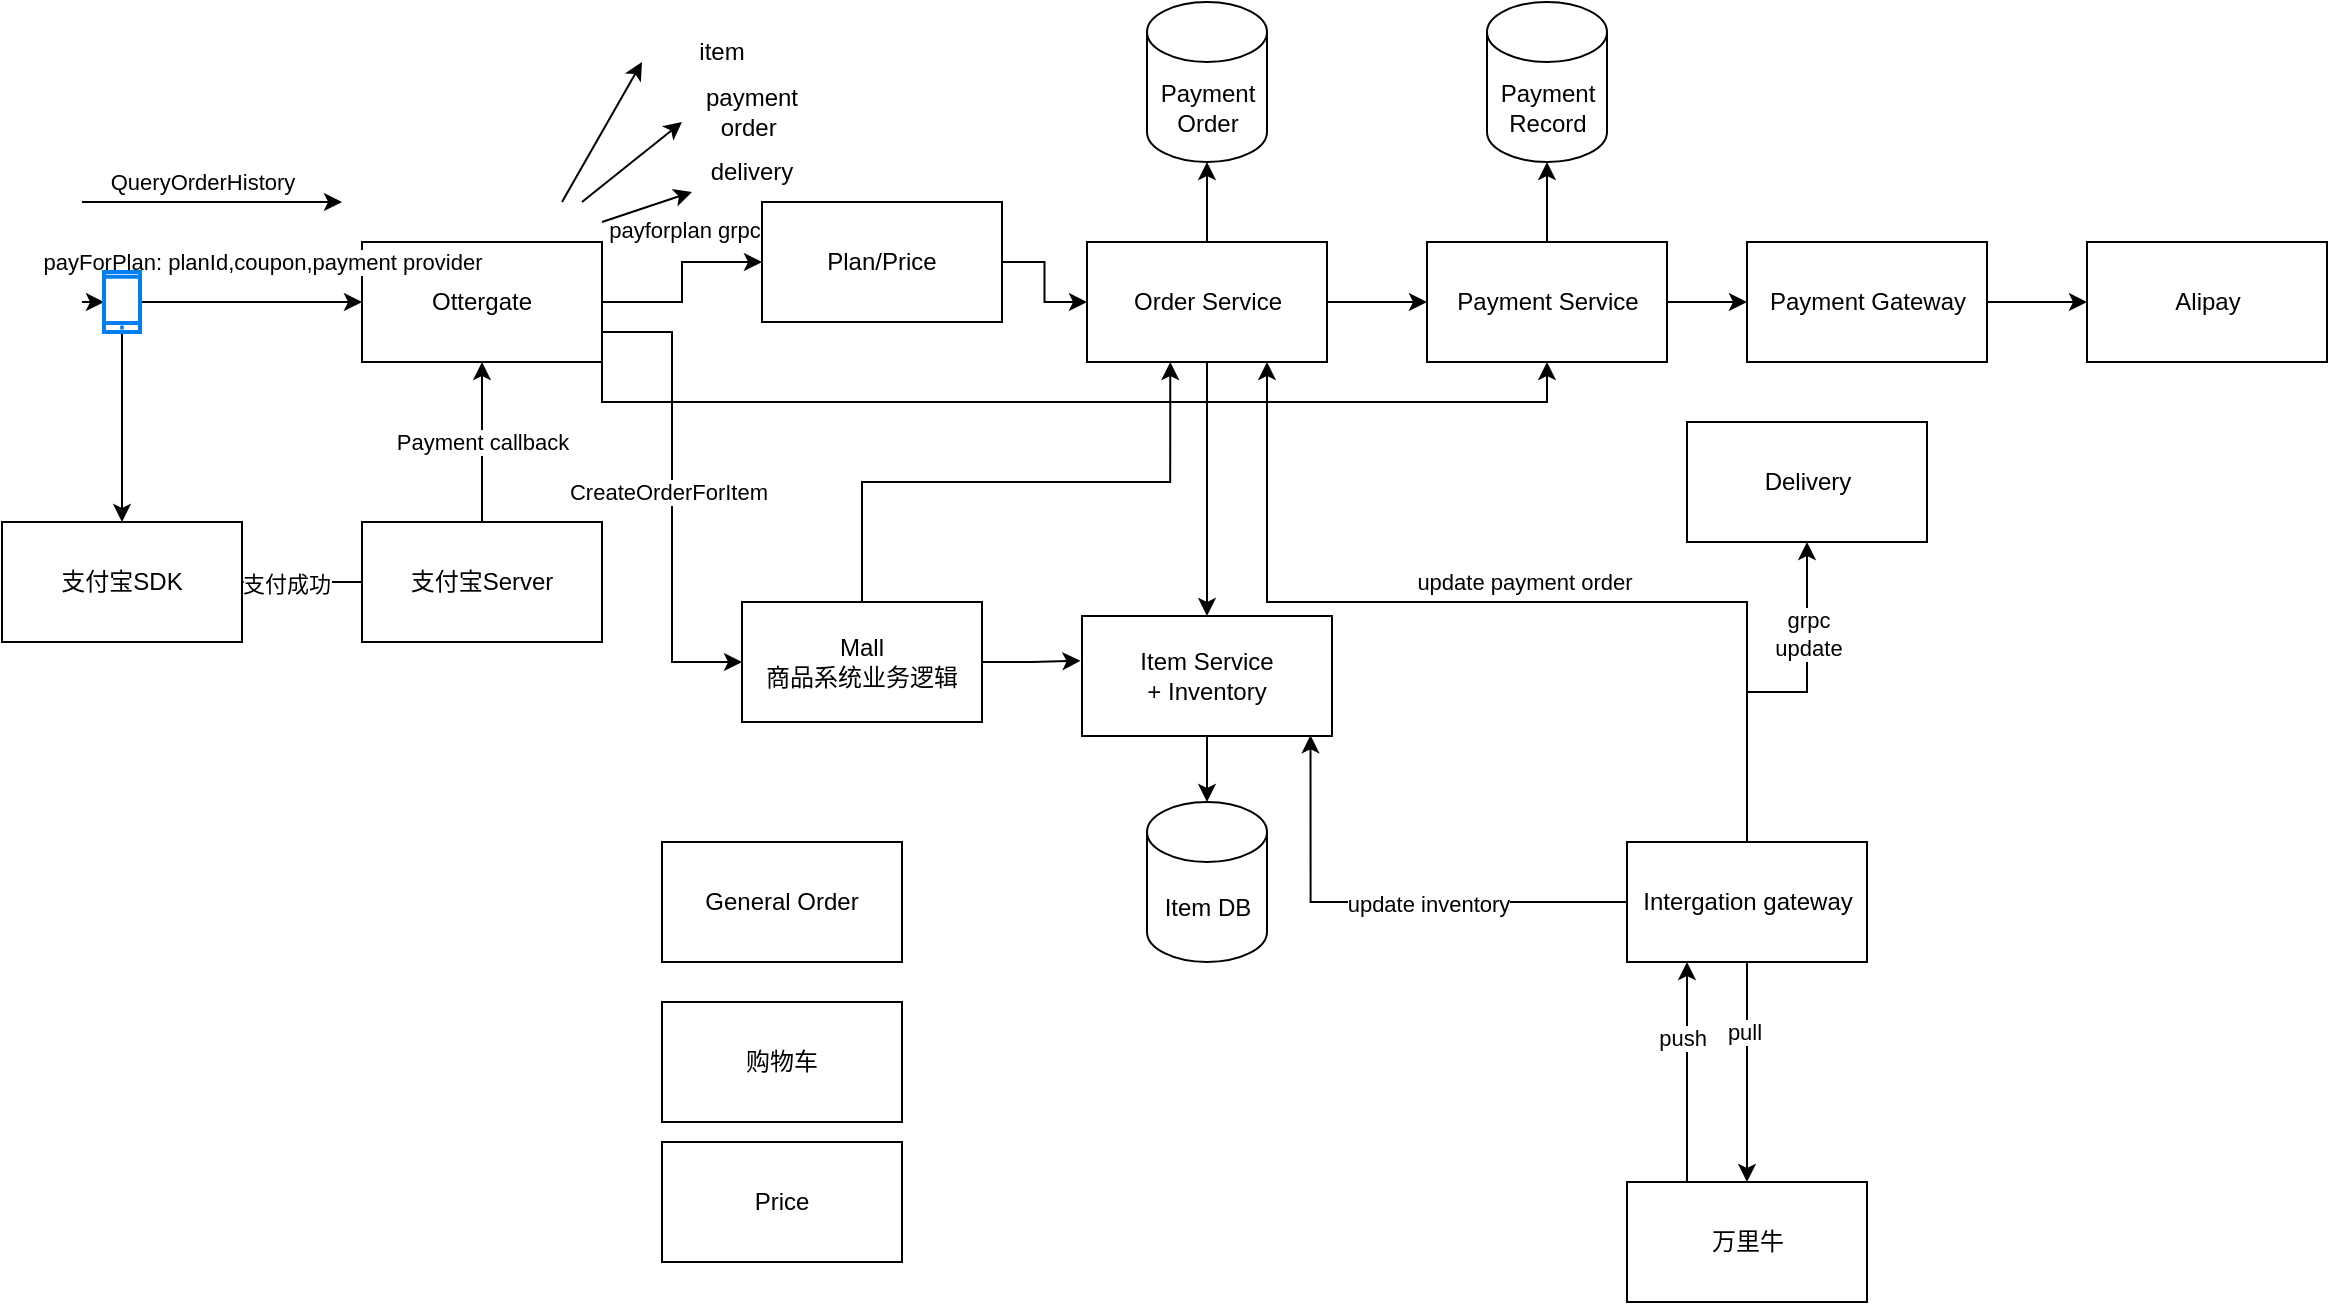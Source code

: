 <mxfile version="22.0.5" type="github">
  <diagram name="Page-1" id="daQMxPoLiWvEaAu8mH8G">
    <mxGraphModel dx="2020" dy="870" grid="1" gridSize="10" guides="1" tooltips="1" connect="1" arrows="1" fold="1" page="1" pageScale="1" pageWidth="850" pageHeight="1100" math="0" shadow="0">
      <root>
        <mxCell id="0" />
        <mxCell id="1" parent="0" />
        <mxCell id="7IKaTa6HvfbyAlti07tv-11" value="" style="edgeStyle=orthogonalEdgeStyle;rounded=0;orthogonalLoop=1;jettySize=auto;html=1;entryX=0;entryY=0.5;entryDx=0;entryDy=0;" edge="1" parent="1" source="7IKaTa6HvfbyAlti07tv-1" target="7IKaTa6HvfbyAlti07tv-67">
          <mxGeometry relative="1" as="geometry">
            <mxPoint x="410" y="190" as="targetPoint" />
          </mxGeometry>
        </mxCell>
        <mxCell id="7IKaTa6HvfbyAlti07tv-12" value="payforplan grpc" style="edgeLabel;html=1;align=center;verticalAlign=middle;resizable=0;points=[];" vertex="1" connectable="0" parent="7IKaTa6HvfbyAlti07tv-11">
          <mxGeometry x="0.102" y="-1" relative="1" as="geometry">
            <mxPoint y="-21" as="offset" />
          </mxGeometry>
        </mxCell>
        <mxCell id="7IKaTa6HvfbyAlti07tv-32" style="edgeStyle=orthogonalEdgeStyle;rounded=0;orthogonalLoop=1;jettySize=auto;html=1;exitX=1;exitY=0.75;exitDx=0;exitDy=0;entryX=0.5;entryY=1;entryDx=0;entryDy=0;" edge="1" parent="1" source="7IKaTa6HvfbyAlti07tv-1" target="7IKaTa6HvfbyAlti07tv-13">
          <mxGeometry relative="1" as="geometry">
            <Array as="points">
              <mxPoint x="320" y="250" />
              <mxPoint x="793" y="250" />
            </Array>
          </mxGeometry>
        </mxCell>
        <mxCell id="7IKaTa6HvfbyAlti07tv-34" style="edgeStyle=orthogonalEdgeStyle;rounded=0;orthogonalLoop=1;jettySize=auto;html=1;exitX=1;exitY=0.75;exitDx=0;exitDy=0;entryX=0;entryY=0.5;entryDx=0;entryDy=0;" edge="1" parent="1" source="7IKaTa6HvfbyAlti07tv-1" target="7IKaTa6HvfbyAlti07tv-66">
          <mxGeometry relative="1" as="geometry" />
        </mxCell>
        <mxCell id="7IKaTa6HvfbyAlti07tv-35" value="CreateOrderForItem" style="edgeLabel;html=1;align=center;verticalAlign=middle;resizable=0;points=[];" vertex="1" connectable="0" parent="7IKaTa6HvfbyAlti07tv-34">
          <mxGeometry x="-0.026" y="-2" relative="1" as="geometry">
            <mxPoint as="offset" />
          </mxGeometry>
        </mxCell>
        <mxCell id="7IKaTa6HvfbyAlti07tv-1" value="Ottergate" style="rounded=0;whiteSpace=wrap;html=1;" vertex="1" parent="1">
          <mxGeometry x="200" y="170" width="120" height="60" as="geometry" />
        </mxCell>
        <mxCell id="7IKaTa6HvfbyAlti07tv-2" value="" style="endArrow=classic;html=1;rounded=0;entryX=0;entryY=0.5;entryDx=0;entryDy=0;" edge="1" parent="1" source="7IKaTa6HvfbyAlti07tv-24" target="7IKaTa6HvfbyAlti07tv-1">
          <mxGeometry width="50" height="50" relative="1" as="geometry">
            <mxPoint x="60" y="200" as="sourcePoint" />
            <mxPoint x="110" y="200" as="targetPoint" />
          </mxGeometry>
        </mxCell>
        <mxCell id="7IKaTa6HvfbyAlti07tv-16" style="edgeStyle=orthogonalEdgeStyle;rounded=0;orthogonalLoop=1;jettySize=auto;html=1;exitX=1;exitY=0.5;exitDx=0;exitDy=0;" edge="1" parent="1" source="7IKaTa6HvfbyAlti07tv-10" target="7IKaTa6HvfbyAlti07tv-13">
          <mxGeometry relative="1" as="geometry" />
        </mxCell>
        <mxCell id="7IKaTa6HvfbyAlti07tv-36" style="edgeStyle=orthogonalEdgeStyle;rounded=0;orthogonalLoop=1;jettySize=auto;html=1;exitX=0.5;exitY=1;exitDx=0;exitDy=0;" edge="1" parent="1" source="7IKaTa6HvfbyAlti07tv-10" target="7IKaTa6HvfbyAlti07tv-33">
          <mxGeometry relative="1" as="geometry" />
        </mxCell>
        <mxCell id="7IKaTa6HvfbyAlti07tv-10" value="Order Service" style="whiteSpace=wrap;html=1;rounded=0;" vertex="1" parent="1">
          <mxGeometry x="562.5" y="170" width="120" height="60" as="geometry" />
        </mxCell>
        <mxCell id="7IKaTa6HvfbyAlti07tv-21" style="edgeStyle=orthogonalEdgeStyle;rounded=0;orthogonalLoop=1;jettySize=auto;html=1;exitX=1;exitY=0.5;exitDx=0;exitDy=0;entryX=0;entryY=0.5;entryDx=0;entryDy=0;" edge="1" parent="1" source="7IKaTa6HvfbyAlti07tv-13" target="7IKaTa6HvfbyAlti07tv-19">
          <mxGeometry relative="1" as="geometry" />
        </mxCell>
        <mxCell id="7IKaTa6HvfbyAlti07tv-13" value="Payment Service" style="whiteSpace=wrap;html=1;rounded=0;" vertex="1" parent="1">
          <mxGeometry x="732.5" y="170" width="120" height="60" as="geometry" />
        </mxCell>
        <mxCell id="7IKaTa6HvfbyAlti07tv-14" value="Payment&lt;br&gt;Order" style="shape=cylinder3;whiteSpace=wrap;html=1;boundedLbl=1;backgroundOutline=1;size=15;" vertex="1" parent="1">
          <mxGeometry x="592.5" y="50" width="60" height="80" as="geometry" />
        </mxCell>
        <mxCell id="7IKaTa6HvfbyAlti07tv-15" style="edgeStyle=orthogonalEdgeStyle;rounded=0;orthogonalLoop=1;jettySize=auto;html=1;exitX=0.5;exitY=0;exitDx=0;exitDy=0;entryX=0.5;entryY=1;entryDx=0;entryDy=0;entryPerimeter=0;" edge="1" parent="1" source="7IKaTa6HvfbyAlti07tv-10" target="7IKaTa6HvfbyAlti07tv-14">
          <mxGeometry relative="1" as="geometry" />
        </mxCell>
        <mxCell id="7IKaTa6HvfbyAlti07tv-17" value="Payment&lt;br&gt;Record" style="shape=cylinder3;whiteSpace=wrap;html=1;boundedLbl=1;backgroundOutline=1;size=15;" vertex="1" parent="1">
          <mxGeometry x="762.5" y="50" width="60" height="80" as="geometry" />
        </mxCell>
        <mxCell id="7IKaTa6HvfbyAlti07tv-18" style="edgeStyle=orthogonalEdgeStyle;rounded=0;orthogonalLoop=1;jettySize=auto;html=1;entryX=0.5;entryY=1;entryDx=0;entryDy=0;entryPerimeter=0;" edge="1" parent="1" source="7IKaTa6HvfbyAlti07tv-13" target="7IKaTa6HvfbyAlti07tv-17">
          <mxGeometry relative="1" as="geometry" />
        </mxCell>
        <mxCell id="7IKaTa6HvfbyAlti07tv-22" style="edgeStyle=orthogonalEdgeStyle;rounded=0;orthogonalLoop=1;jettySize=auto;html=1;exitX=1;exitY=0.5;exitDx=0;exitDy=0;entryX=0;entryY=0.5;entryDx=0;entryDy=0;" edge="1" parent="1" source="7IKaTa6HvfbyAlti07tv-19" target="7IKaTa6HvfbyAlti07tv-20">
          <mxGeometry relative="1" as="geometry" />
        </mxCell>
        <mxCell id="7IKaTa6HvfbyAlti07tv-19" value="Payment Gateway" style="whiteSpace=wrap;html=1;rounded=0;" vertex="1" parent="1">
          <mxGeometry x="892.5" y="170" width="120" height="60" as="geometry" />
        </mxCell>
        <mxCell id="7IKaTa6HvfbyAlti07tv-20" value="Alipay" style="whiteSpace=wrap;html=1;rounded=0;" vertex="1" parent="1">
          <mxGeometry x="1062.5" y="170" width="120" height="60" as="geometry" />
        </mxCell>
        <mxCell id="7IKaTa6HvfbyAlti07tv-23" value="Item DB" style="shape=cylinder3;whiteSpace=wrap;html=1;boundedLbl=1;backgroundOutline=1;size=15;" vertex="1" parent="1">
          <mxGeometry x="592.5" y="450" width="60" height="80" as="geometry" />
        </mxCell>
        <mxCell id="7IKaTa6HvfbyAlti07tv-26" style="edgeStyle=orthogonalEdgeStyle;rounded=0;orthogonalLoop=1;jettySize=auto;html=1;entryX=0.5;entryY=0;entryDx=0;entryDy=0;" edge="1" parent="1" source="7IKaTa6HvfbyAlti07tv-24" target="7IKaTa6HvfbyAlti07tv-25">
          <mxGeometry relative="1" as="geometry" />
        </mxCell>
        <mxCell id="7IKaTa6HvfbyAlti07tv-25" value="支付宝SDK" style="rounded=0;whiteSpace=wrap;html=1;" vertex="1" parent="1">
          <mxGeometry x="20" y="310" width="120" height="60" as="geometry" />
        </mxCell>
        <mxCell id="7IKaTa6HvfbyAlti07tv-28" style="edgeStyle=orthogonalEdgeStyle;rounded=0;orthogonalLoop=1;jettySize=auto;html=1;exitX=0;exitY=0.5;exitDx=0;exitDy=0;entryX=1;entryY=0.5;entryDx=0;entryDy=0;" edge="1" parent="1" source="7IKaTa6HvfbyAlti07tv-27" target="7IKaTa6HvfbyAlti07tv-25">
          <mxGeometry relative="1" as="geometry" />
        </mxCell>
        <mxCell id="7IKaTa6HvfbyAlti07tv-29" value="支付成功" style="edgeLabel;html=1;align=center;verticalAlign=middle;resizable=0;points=[];" vertex="1" connectable="0" parent="7IKaTa6HvfbyAlti07tv-28">
          <mxGeometry x="0.279" y="1" relative="1" as="geometry">
            <mxPoint as="offset" />
          </mxGeometry>
        </mxCell>
        <mxCell id="7IKaTa6HvfbyAlti07tv-30" style="edgeStyle=orthogonalEdgeStyle;rounded=0;orthogonalLoop=1;jettySize=auto;html=1;exitX=0.5;exitY=0;exitDx=0;exitDy=0;entryX=0.5;entryY=1;entryDx=0;entryDy=0;" edge="1" parent="1" source="7IKaTa6HvfbyAlti07tv-27" target="7IKaTa6HvfbyAlti07tv-1">
          <mxGeometry relative="1" as="geometry" />
        </mxCell>
        <mxCell id="7IKaTa6HvfbyAlti07tv-31" value="Payment callback" style="edgeLabel;html=1;align=center;verticalAlign=middle;resizable=0;points=[];" vertex="1" connectable="0" parent="7IKaTa6HvfbyAlti07tv-30">
          <mxGeometry x="-0.3" y="-1" relative="1" as="geometry">
            <mxPoint x="-1" y="-12" as="offset" />
          </mxGeometry>
        </mxCell>
        <mxCell id="7IKaTa6HvfbyAlti07tv-27" value="支付宝Server" style="rounded=0;whiteSpace=wrap;html=1;" vertex="1" parent="1">
          <mxGeometry x="200" y="310" width="120" height="60" as="geometry" />
        </mxCell>
        <mxCell id="7IKaTa6HvfbyAlti07tv-33" value="Item Service&lt;br&gt;+ Inventory" style="rounded=0;whiteSpace=wrap;html=1;" vertex="1" parent="1">
          <mxGeometry x="560" y="357" width="125" height="60" as="geometry" />
        </mxCell>
        <mxCell id="7IKaTa6HvfbyAlti07tv-38" value="" style="endArrow=classic;html=1;rounded=0;" edge="1" parent="1">
          <mxGeometry width="50" height="50" relative="1" as="geometry">
            <mxPoint x="60" y="150" as="sourcePoint" />
            <mxPoint x="190" y="150" as="targetPoint" />
          </mxGeometry>
        </mxCell>
        <mxCell id="7IKaTa6HvfbyAlti07tv-39" value="QueryOrderHistory" style="edgeLabel;html=1;align=center;verticalAlign=middle;resizable=0;points=[];" vertex="1" connectable="0" parent="7IKaTa6HvfbyAlti07tv-38">
          <mxGeometry x="-0.387" y="-1" relative="1" as="geometry">
            <mxPoint x="20" y="-11" as="offset" />
          </mxGeometry>
        </mxCell>
        <mxCell id="7IKaTa6HvfbyAlti07tv-40" value="" style="endArrow=classic;html=1;rounded=0;" edge="1" parent="1">
          <mxGeometry width="50" height="50" relative="1" as="geometry">
            <mxPoint x="310" y="150" as="sourcePoint" />
            <mxPoint x="360" y="110" as="targetPoint" />
          </mxGeometry>
        </mxCell>
        <mxCell id="7IKaTa6HvfbyAlti07tv-41" value="" style="endArrow=classic;html=1;rounded=0;" edge="1" parent="1" target="7IKaTa6HvfbyAlti07tv-43">
          <mxGeometry width="50" height="50" relative="1" as="geometry">
            <mxPoint x="320" y="160" as="sourcePoint" />
            <mxPoint x="370" y="150" as="targetPoint" />
          </mxGeometry>
        </mxCell>
        <mxCell id="7IKaTa6HvfbyAlti07tv-42" value="payment order&amp;nbsp;" style="text;html=1;strokeColor=none;fillColor=none;align=center;verticalAlign=middle;whiteSpace=wrap;rounded=0;" vertex="1" parent="1">
          <mxGeometry x="365" y="90" width="60" height="30" as="geometry" />
        </mxCell>
        <mxCell id="7IKaTa6HvfbyAlti07tv-43" value="delivery" style="text;html=1;strokeColor=none;fillColor=none;align=center;verticalAlign=middle;whiteSpace=wrap;rounded=0;" vertex="1" parent="1">
          <mxGeometry x="365" y="120" width="60" height="30" as="geometry" />
        </mxCell>
        <mxCell id="7IKaTa6HvfbyAlti07tv-44" value="" style="endArrow=classic;html=1;rounded=0;" edge="1" parent="1">
          <mxGeometry width="50" height="50" relative="1" as="geometry">
            <mxPoint x="300" y="150" as="sourcePoint" />
            <mxPoint x="340" y="80" as="targetPoint" />
          </mxGeometry>
        </mxCell>
        <mxCell id="7IKaTa6HvfbyAlti07tv-45" value="item" style="text;html=1;strokeColor=none;fillColor=none;align=center;verticalAlign=middle;whiteSpace=wrap;rounded=0;" vertex="1" parent="1">
          <mxGeometry x="350" y="60" width="60" height="30" as="geometry" />
        </mxCell>
        <mxCell id="7IKaTa6HvfbyAlti07tv-50" style="edgeStyle=orthogonalEdgeStyle;rounded=0;orthogonalLoop=1;jettySize=auto;html=1;exitX=0.5;exitY=1;exitDx=0;exitDy=0;entryX=0.5;entryY=0;entryDx=0;entryDy=0;" edge="1" parent="1" source="7IKaTa6HvfbyAlti07tv-46" target="7IKaTa6HvfbyAlti07tv-48">
          <mxGeometry relative="1" as="geometry" />
        </mxCell>
        <mxCell id="7IKaTa6HvfbyAlti07tv-51" value="pull" style="edgeLabel;html=1;align=center;verticalAlign=middle;resizable=0;points=[];" vertex="1" connectable="0" parent="7IKaTa6HvfbyAlti07tv-50">
          <mxGeometry x="-0.368" y="-2" relative="1" as="geometry">
            <mxPoint as="offset" />
          </mxGeometry>
        </mxCell>
        <mxCell id="7IKaTa6HvfbyAlti07tv-52" style="edgeStyle=orthogonalEdgeStyle;rounded=0;orthogonalLoop=1;jettySize=auto;html=1;exitX=0.5;exitY=0;exitDx=0;exitDy=0;entryX=0.75;entryY=1;entryDx=0;entryDy=0;" edge="1" parent="1" source="7IKaTa6HvfbyAlti07tv-46" target="7IKaTa6HvfbyAlti07tv-10">
          <mxGeometry relative="1" as="geometry" />
        </mxCell>
        <mxCell id="7IKaTa6HvfbyAlti07tv-53" value="update payment order" style="edgeLabel;html=1;align=center;verticalAlign=middle;resizable=0;points=[];" vertex="1" connectable="0" parent="7IKaTa6HvfbyAlti07tv-52">
          <mxGeometry x="-0.035" y="1" relative="1" as="geometry">
            <mxPoint y="-11" as="offset" />
          </mxGeometry>
        </mxCell>
        <mxCell id="7IKaTa6HvfbyAlti07tv-55" style="edgeStyle=orthogonalEdgeStyle;rounded=0;orthogonalLoop=1;jettySize=auto;html=1;exitX=0.5;exitY=0;exitDx=0;exitDy=0;" edge="1" parent="1" source="7IKaTa6HvfbyAlti07tv-46" target="7IKaTa6HvfbyAlti07tv-54">
          <mxGeometry relative="1" as="geometry" />
        </mxCell>
        <mxCell id="7IKaTa6HvfbyAlti07tv-62" value="grpc&lt;br&gt;update" style="edgeLabel;html=1;align=center;verticalAlign=middle;resizable=0;points=[];" vertex="1" connectable="0" parent="7IKaTa6HvfbyAlti07tv-55">
          <mxGeometry x="0.488" relative="1" as="geometry">
            <mxPoint as="offset" />
          </mxGeometry>
        </mxCell>
        <mxCell id="7IKaTa6HvfbyAlti07tv-46" value="Intergation gateway" style="rounded=0;whiteSpace=wrap;html=1;" vertex="1" parent="1">
          <mxGeometry x="832.5" y="470" width="120" height="60" as="geometry" />
        </mxCell>
        <mxCell id="7IKaTa6HvfbyAlti07tv-47" value="" style="shape=image;html=1;verticalAlign=top;verticalLabelPosition=bottom;labelBackgroundColor=#ffffff;imageAspect=0;aspect=fixed;image=https://cdn3.iconfinder.com/data/icons/UltimateGnome/128x128/status/gnome-fs-loading-icon.png" vertex="1" parent="1">
          <mxGeometry x="902.5" y="540" width="40" height="40" as="geometry" />
        </mxCell>
        <mxCell id="7IKaTa6HvfbyAlti07tv-56" style="edgeStyle=orthogonalEdgeStyle;rounded=0;orthogonalLoop=1;jettySize=auto;html=1;exitX=0.25;exitY=0;exitDx=0;exitDy=0;entryX=0.25;entryY=1;entryDx=0;entryDy=0;" edge="1" parent="1" source="7IKaTa6HvfbyAlti07tv-48" target="7IKaTa6HvfbyAlti07tv-46">
          <mxGeometry relative="1" as="geometry" />
        </mxCell>
        <mxCell id="7IKaTa6HvfbyAlti07tv-57" value="push" style="edgeLabel;html=1;align=center;verticalAlign=middle;resizable=0;points=[];" vertex="1" connectable="0" parent="7IKaTa6HvfbyAlti07tv-56">
          <mxGeometry x="0.309" y="3" relative="1" as="geometry">
            <mxPoint as="offset" />
          </mxGeometry>
        </mxCell>
        <mxCell id="7IKaTa6HvfbyAlti07tv-48" value="万里牛" style="rounded=0;whiteSpace=wrap;html=1;" vertex="1" parent="1">
          <mxGeometry x="832.5" y="640" width="120" height="60" as="geometry" />
        </mxCell>
        <mxCell id="7IKaTa6HvfbyAlti07tv-54" value="Delivery" style="rounded=0;whiteSpace=wrap;html=1;" vertex="1" parent="1">
          <mxGeometry x="862.5" y="260" width="120" height="60" as="geometry" />
        </mxCell>
        <mxCell id="7IKaTa6HvfbyAlti07tv-58" style="edgeStyle=orthogonalEdgeStyle;rounded=0;orthogonalLoop=1;jettySize=auto;html=1;exitX=0.5;exitY=1;exitDx=0;exitDy=0;entryX=0.5;entryY=0;entryDx=0;entryDy=0;entryPerimeter=0;" edge="1" parent="1" source="7IKaTa6HvfbyAlti07tv-33" target="7IKaTa6HvfbyAlti07tv-23">
          <mxGeometry relative="1" as="geometry" />
        </mxCell>
        <mxCell id="7IKaTa6HvfbyAlti07tv-60" style="edgeStyle=orthogonalEdgeStyle;rounded=0;orthogonalLoop=1;jettySize=auto;html=1;exitX=0;exitY=0.5;exitDx=0;exitDy=0;entryX=0.914;entryY=0.994;entryDx=0;entryDy=0;entryPerimeter=0;" edge="1" parent="1" source="7IKaTa6HvfbyAlti07tv-46" target="7IKaTa6HvfbyAlti07tv-33">
          <mxGeometry relative="1" as="geometry" />
        </mxCell>
        <mxCell id="7IKaTa6HvfbyAlti07tv-61" value="update inventory" style="edgeLabel;html=1;align=center;verticalAlign=middle;resizable=0;points=[];" vertex="1" connectable="0" parent="7IKaTa6HvfbyAlti07tv-60">
          <mxGeometry x="-0.178" y="1" relative="1" as="geometry">
            <mxPoint as="offset" />
          </mxGeometry>
        </mxCell>
        <mxCell id="7IKaTa6HvfbyAlti07tv-64" value="" style="endArrow=classic;html=1;rounded=0;entryX=0;entryY=0.5;entryDx=0;entryDy=0;" edge="1" parent="1" target="7IKaTa6HvfbyAlti07tv-24">
          <mxGeometry width="50" height="50" relative="1" as="geometry">
            <mxPoint x="60" y="200" as="sourcePoint" />
            <mxPoint x="200" y="200" as="targetPoint" />
          </mxGeometry>
        </mxCell>
        <mxCell id="7IKaTa6HvfbyAlti07tv-65" value="payForPlan: planId,coupon,payment provider" style="edgeLabel;html=1;align=center;verticalAlign=middle;resizable=0;points=[];" vertex="1" connectable="0" parent="7IKaTa6HvfbyAlti07tv-64">
          <mxGeometry x="-0.6" y="-3" relative="1" as="geometry">
            <mxPoint x="88" y="-23" as="offset" />
          </mxGeometry>
        </mxCell>
        <mxCell id="7IKaTa6HvfbyAlti07tv-24" value="" style="html=1;verticalLabelPosition=bottom;align=center;labelBackgroundColor=#ffffff;verticalAlign=top;strokeWidth=2;strokeColor=#0080F0;shadow=0;dashed=0;shape=mxgraph.ios7.icons.smartphone;" vertex="1" parent="1">
          <mxGeometry x="71" y="185" width="18" height="30" as="geometry" />
        </mxCell>
        <mxCell id="7IKaTa6HvfbyAlti07tv-66" value="Mall&lt;br&gt;商品系统业务逻辑" style="rounded=0;whiteSpace=wrap;html=1;" vertex="1" parent="1">
          <mxGeometry x="390" y="350" width="120" height="60" as="geometry" />
        </mxCell>
        <mxCell id="7IKaTa6HvfbyAlti07tv-70" style="edgeStyle=orthogonalEdgeStyle;rounded=0;orthogonalLoop=1;jettySize=auto;html=1;exitX=1;exitY=0.5;exitDx=0;exitDy=0;entryX=0;entryY=0.5;entryDx=0;entryDy=0;" edge="1" parent="1" source="7IKaTa6HvfbyAlti07tv-67" target="7IKaTa6HvfbyAlti07tv-10">
          <mxGeometry relative="1" as="geometry" />
        </mxCell>
        <mxCell id="7IKaTa6HvfbyAlti07tv-67" value="Plan/Price" style="rounded=0;whiteSpace=wrap;html=1;" vertex="1" parent="1">
          <mxGeometry x="400" y="150" width="120" height="60" as="geometry" />
        </mxCell>
        <mxCell id="7IKaTa6HvfbyAlti07tv-71" value="Price" style="rounded=0;whiteSpace=wrap;html=1;" vertex="1" parent="1">
          <mxGeometry x="350" y="620" width="120" height="60" as="geometry" />
        </mxCell>
        <mxCell id="7IKaTa6HvfbyAlti07tv-72" value="购物车" style="rounded=0;whiteSpace=wrap;html=1;" vertex="1" parent="1">
          <mxGeometry x="350" y="550" width="120" height="60" as="geometry" />
        </mxCell>
        <mxCell id="7IKaTa6HvfbyAlti07tv-73" value="General Order" style="rounded=0;whiteSpace=wrap;html=1;" vertex="1" parent="1">
          <mxGeometry x="350" y="470" width="120" height="60" as="geometry" />
        </mxCell>
        <mxCell id="7IKaTa6HvfbyAlti07tv-77" style="edgeStyle=orthogonalEdgeStyle;rounded=0;orthogonalLoop=1;jettySize=auto;html=1;exitX=0.5;exitY=0;exitDx=0;exitDy=0;entryX=0.347;entryY=1;entryDx=0;entryDy=0;entryPerimeter=0;" edge="1" parent="1" source="7IKaTa6HvfbyAlti07tv-66" target="7IKaTa6HvfbyAlti07tv-10">
          <mxGeometry relative="1" as="geometry" />
        </mxCell>
        <mxCell id="7IKaTa6HvfbyAlti07tv-78" style="edgeStyle=orthogonalEdgeStyle;rounded=0;orthogonalLoop=1;jettySize=auto;html=1;exitX=1;exitY=0.5;exitDx=0;exitDy=0;entryX=-0.006;entryY=0.373;entryDx=0;entryDy=0;entryPerimeter=0;" edge="1" parent="1" source="7IKaTa6HvfbyAlti07tv-66" target="7IKaTa6HvfbyAlti07tv-33">
          <mxGeometry relative="1" as="geometry" />
        </mxCell>
      </root>
    </mxGraphModel>
  </diagram>
</mxfile>
